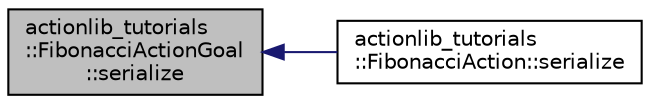 digraph "actionlib_tutorials::FibonacciActionGoal::serialize"
{
  edge [fontname="Helvetica",fontsize="10",labelfontname="Helvetica",labelfontsize="10"];
  node [fontname="Helvetica",fontsize="10",shape=record];
  rankdir="LR";
  Node1 [label="actionlib_tutorials\l::FibonacciActionGoal\l::serialize",height=0.2,width=0.4,color="black", fillcolor="grey75", style="filled" fontcolor="black"];
  Node1 -> Node2 [dir="back",color="midnightblue",fontsize="10",style="solid",fontname="Helvetica"];
  Node2 [label="actionlib_tutorials\l::FibonacciAction::serialize",height=0.2,width=0.4,color="black", fillcolor="white", style="filled",URL="$classactionlib__tutorials_1_1_fibonacci_action.html#a51880d9a95852797130992e44631acda"];
}
